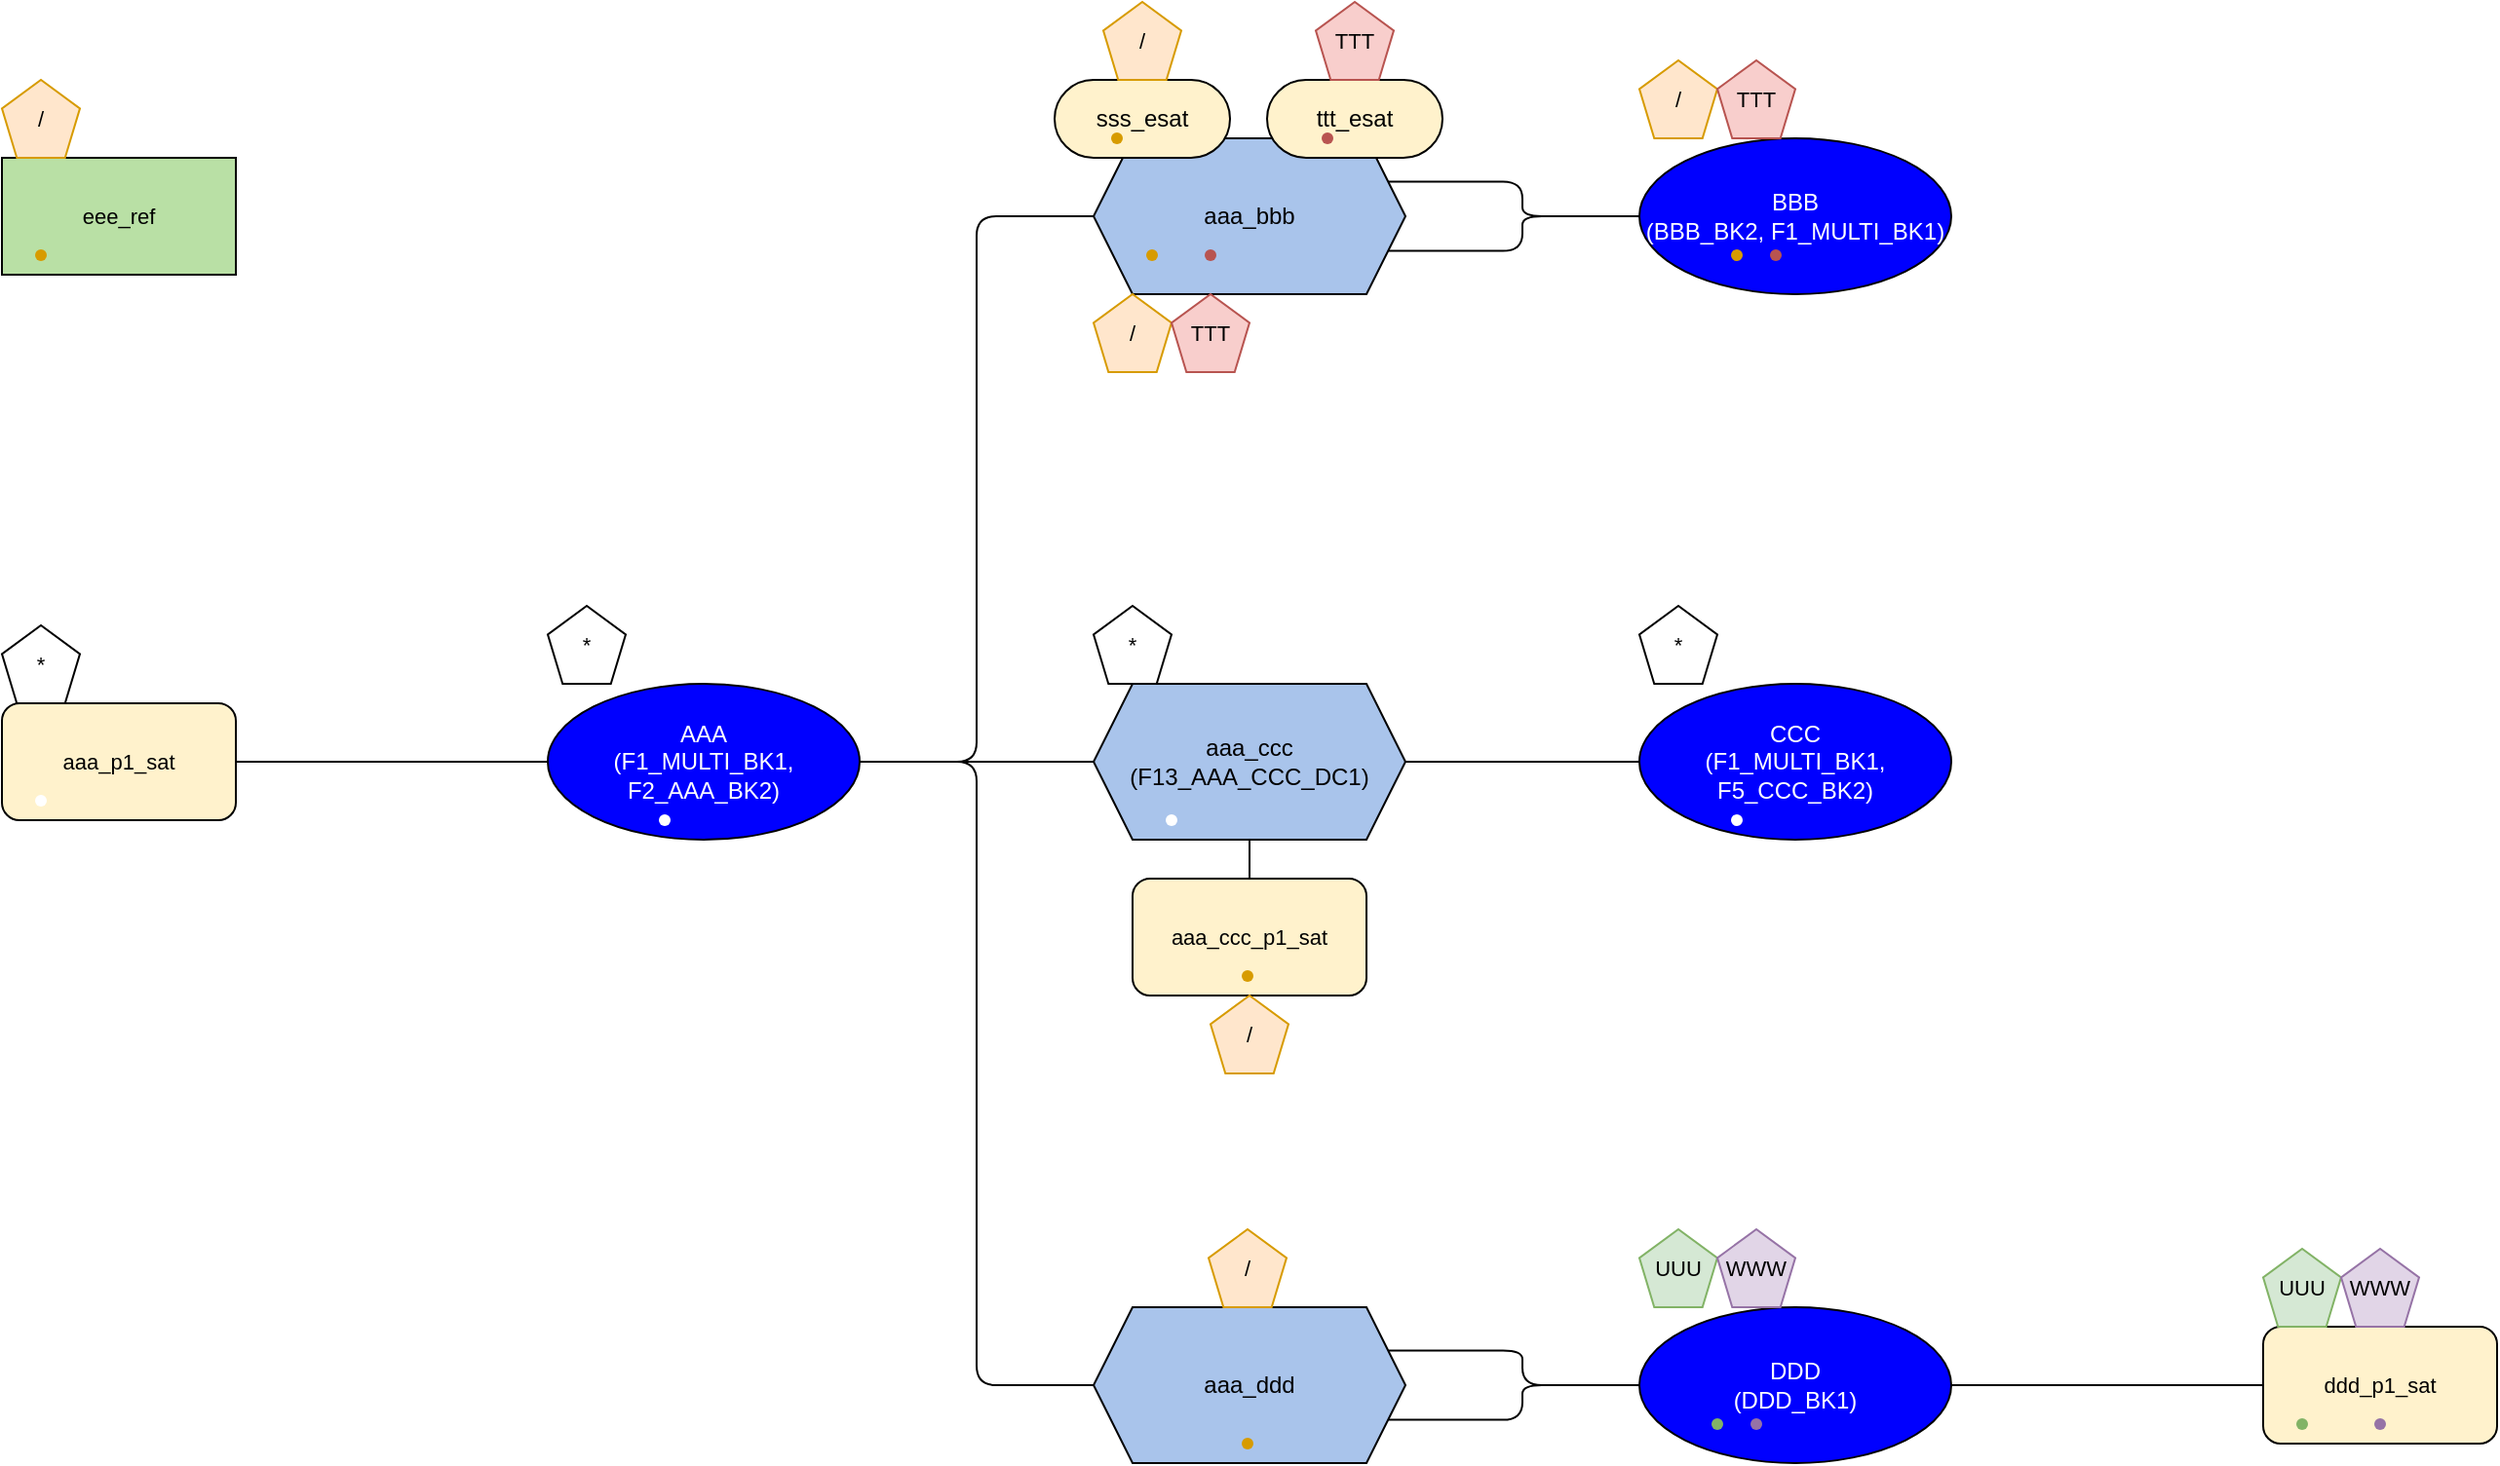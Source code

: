 <mxfile version="22.0.3" type="device">
  <diagram name="Seite-1" id="--ozfM8hDy5gh06NpCwV">
    <mxGraphModel dx="2901" dy="1204" grid="1" gridSize="10" guides="1" tooltips="1" connect="1" arrows="1" fold="1" page="1" pageScale="1" pageWidth="827" pageHeight="1169" math="0" shadow="0">
      <root>
        <mxCell id="0" />
        <mxCell id="1" parent="0" />
        <mxCell id="crZmofNMqnxurM5i3zVq-5" style="edgeStyle=orthogonalEdgeStyle;rounded=1;orthogonalLoop=1;jettySize=auto;html=1;exitX=1;exitY=0.75;exitDx=0;exitDy=0;endArrow=none;endFill=0;" edge="1" parent="1" source="crZmofNMqnxurM5i3zVq-1" target="crZmofNMqnxurM5i3zVq-3">
          <mxGeometry relative="1" as="geometry" />
        </mxCell>
        <mxCell id="crZmofNMqnxurM5i3zVq-1" value="aaa_bbb" style="shape=hexagon;perimeter=hexagonPerimeter2;whiteSpace=wrap;html=1;fixedSize=1;fillColor=#A9C4EB;" vertex="1" parent="1">
          <mxGeometry x="280" y="200" width="160" height="80" as="geometry" />
        </mxCell>
        <mxCell id="crZmofNMqnxurM5i3zVq-22" style="edgeStyle=orthogonalEdgeStyle;shape=connector;rounded=1;orthogonalLoop=1;jettySize=auto;html=1;entryX=0;entryY=0.5;entryDx=0;entryDy=0;labelBackgroundColor=default;strokeColor=default;align=center;verticalAlign=middle;fontFamily=Helvetica;fontSize=11;fontColor=default;endArrow=none;endFill=0;" edge="1" parent="1" source="crZmofNMqnxurM5i3zVq-2" target="crZmofNMqnxurM5i3zVq-1">
          <mxGeometry relative="1" as="geometry" />
        </mxCell>
        <mxCell id="crZmofNMqnxurM5i3zVq-2" value="AAA&lt;br&gt;(F1_MULTI_BK1, F2_AAA_BK2)" style="ellipse;whiteSpace=wrap;html=1;fillColor=#0000FF;fontColor=#ffffff;strokeColor=#000000;" vertex="1" parent="1">
          <mxGeometry y="480" width="160" height="80" as="geometry" />
        </mxCell>
        <mxCell id="crZmofNMqnxurM5i3zVq-3" value="BBB&lt;br&gt;(BBB_BK2, F1_MULTI_BK1)" style="ellipse;whiteSpace=wrap;html=1;fillColor=#0000FF;fontColor=#ffffff;strokeColor=#000000;" vertex="1" parent="1">
          <mxGeometry x="560" y="200" width="160" height="80" as="geometry" />
        </mxCell>
        <mxCell id="crZmofNMqnxurM5i3zVq-7" style="edgeStyle=orthogonalEdgeStyle;rounded=1;orthogonalLoop=1;jettySize=auto;html=1;exitX=1;exitY=0.25;exitDx=0;exitDy=0;endArrow=none;endFill=0;entryX=0;entryY=0.5;entryDx=0;entryDy=0;" edge="1" parent="1" source="crZmofNMqnxurM5i3zVq-1" target="crZmofNMqnxurM5i3zVq-3">
          <mxGeometry relative="1" as="geometry">
            <mxPoint x="441" y="268" as="sourcePoint" />
            <mxPoint x="570" y="250" as="targetPoint" />
          </mxGeometry>
        </mxCell>
        <mxCell id="crZmofNMqnxurM5i3zVq-8" value="sss_esat" style="rounded=1;whiteSpace=wrap;html=1;arcSize=50;fillColor=#fff2cc;strokeColor=#000000;" vertex="1" parent="1">
          <mxGeometry x="260" y="170" width="90" height="40" as="geometry" />
        </mxCell>
        <mxCell id="crZmofNMqnxurM5i3zVq-9" value="ttt_esat" style="rounded=1;whiteSpace=wrap;html=1;arcSize=50;fillColor=#fff2cc;strokeColor=#000000;" vertex="1" parent="1">
          <mxGeometry x="369" y="170" width="90" height="40" as="geometry" />
        </mxCell>
        <mxCell id="crZmofNMqnxurM5i3zVq-10" value="CCC&lt;br&gt;(F1_MULTI_BK1, F5_CCC_BK2)" style="ellipse;whiteSpace=wrap;html=1;fillColor=#0000FF;fontColor=#ffffff;strokeColor=#000000;" vertex="1" parent="1">
          <mxGeometry x="560" y="480" width="160" height="80" as="geometry" />
        </mxCell>
        <mxCell id="crZmofNMqnxurM5i3zVq-12" style="edgeStyle=orthogonalEdgeStyle;shape=connector;curved=1;rounded=0;orthogonalLoop=1;jettySize=auto;html=1;entryX=0;entryY=0.5;entryDx=0;entryDy=0;labelBackgroundColor=default;strokeColor=default;align=center;verticalAlign=middle;fontFamily=Helvetica;fontSize=11;fontColor=default;endArrow=none;endFill=0;" edge="1" parent="1" source="crZmofNMqnxurM5i3zVq-11" target="crZmofNMqnxurM5i3zVq-10">
          <mxGeometry relative="1" as="geometry" />
        </mxCell>
        <mxCell id="crZmofNMqnxurM5i3zVq-13" style="edgeStyle=orthogonalEdgeStyle;shape=connector;rounded=1;orthogonalLoop=1;jettySize=auto;html=1;entryX=1;entryY=0.5;entryDx=0;entryDy=0;labelBackgroundColor=default;strokeColor=default;align=center;verticalAlign=middle;fontFamily=Helvetica;fontSize=11;fontColor=default;endArrow=none;endFill=0;" edge="1" parent="1" source="crZmofNMqnxurM5i3zVq-11" target="crZmofNMqnxurM5i3zVq-2">
          <mxGeometry relative="1" as="geometry" />
        </mxCell>
        <mxCell id="crZmofNMqnxurM5i3zVq-17" style="edgeStyle=orthogonalEdgeStyle;shape=connector;curved=1;rounded=0;orthogonalLoop=1;jettySize=auto;html=1;entryX=0.5;entryY=0;entryDx=0;entryDy=0;labelBackgroundColor=default;strokeColor=default;align=center;verticalAlign=middle;fontFamily=Helvetica;fontSize=11;fontColor=default;endArrow=none;endFill=0;" edge="1" parent="1" source="crZmofNMqnxurM5i3zVq-11" target="crZmofNMqnxurM5i3zVq-16">
          <mxGeometry relative="1" as="geometry" />
        </mxCell>
        <mxCell id="crZmofNMqnxurM5i3zVq-11" value="aaa_ccc&lt;br&gt;(F13_AAA_CCC_DC1)" style="shape=hexagon;perimeter=hexagonPerimeter2;whiteSpace=wrap;html=1;fixedSize=1;fillColor=#A9C4EB;" vertex="1" parent="1">
          <mxGeometry x="280" y="480" width="160" height="80" as="geometry" />
        </mxCell>
        <mxCell id="crZmofNMqnxurM5i3zVq-16" value="aaa_ccc_p1_sat" style="rounded=1;whiteSpace=wrap;html=1;fontFamily=Helvetica;fontSize=11;fillColor=#fff2cc;strokeColor=#000000;" vertex="1" parent="1">
          <mxGeometry x="300" y="580" width="120" height="60" as="geometry" />
        </mxCell>
        <mxCell id="crZmofNMqnxurM5i3zVq-24" style="edgeStyle=orthogonalEdgeStyle;shape=connector;rounded=1;orthogonalLoop=1;jettySize=auto;html=1;entryX=1;entryY=0.25;entryDx=0;entryDy=0;labelBackgroundColor=default;strokeColor=default;align=center;verticalAlign=middle;fontFamily=Helvetica;fontSize=11;fontColor=default;endArrow=none;endFill=0;" edge="1" parent="1" source="crZmofNMqnxurM5i3zVq-18" target="crZmofNMqnxurM5i3zVq-19">
          <mxGeometry relative="1" as="geometry" />
        </mxCell>
        <mxCell id="crZmofNMqnxurM5i3zVq-18" value="DDD&lt;br&gt;(DDD_BK1)" style="ellipse;whiteSpace=wrap;html=1;fillColor=#0000FF;fontColor=#ffffff;strokeColor=#000000;" vertex="1" parent="1">
          <mxGeometry x="560" y="800" width="160" height="80" as="geometry" />
        </mxCell>
        <mxCell id="crZmofNMqnxurM5i3zVq-20" style="edgeStyle=orthogonalEdgeStyle;shape=connector;rounded=1;orthogonalLoop=1;jettySize=auto;html=1;entryX=0;entryY=0.5;entryDx=0;entryDy=0;labelBackgroundColor=default;strokeColor=default;align=center;verticalAlign=middle;fontFamily=Helvetica;fontSize=11;fontColor=default;endArrow=none;endFill=0;exitX=1;exitY=0.75;exitDx=0;exitDy=0;" edge="1" parent="1" source="crZmofNMqnxurM5i3zVq-19" target="crZmofNMqnxurM5i3zVq-18">
          <mxGeometry relative="1" as="geometry" />
        </mxCell>
        <mxCell id="crZmofNMqnxurM5i3zVq-21" style="edgeStyle=orthogonalEdgeStyle;shape=connector;rounded=1;orthogonalLoop=1;jettySize=auto;html=1;entryX=1;entryY=0.5;entryDx=0;entryDy=0;labelBackgroundColor=default;strokeColor=default;align=center;verticalAlign=middle;fontFamily=Helvetica;fontSize=11;fontColor=default;endArrow=none;endFill=0;" edge="1" parent="1" source="crZmofNMqnxurM5i3zVq-19" target="crZmofNMqnxurM5i3zVq-2">
          <mxGeometry relative="1" as="geometry" />
        </mxCell>
        <mxCell id="crZmofNMqnxurM5i3zVq-19" value="aaa_ddd&lt;br&gt;" style="shape=hexagon;perimeter=hexagonPerimeter2;whiteSpace=wrap;html=1;fixedSize=1;fillColor=#A9C4EB;" vertex="1" parent="1">
          <mxGeometry x="280" y="800" width="160" height="80" as="geometry" />
        </mxCell>
        <mxCell id="crZmofNMqnxurM5i3zVq-26" style="edgeStyle=orthogonalEdgeStyle;shape=connector;rounded=1;orthogonalLoop=1;jettySize=auto;html=1;labelBackgroundColor=default;strokeColor=default;align=center;verticalAlign=middle;fontFamily=Helvetica;fontSize=11;fontColor=default;endArrow=none;endFill=0;" edge="1" parent="1" source="crZmofNMqnxurM5i3zVq-25" target="crZmofNMqnxurM5i3zVq-2">
          <mxGeometry relative="1" as="geometry" />
        </mxCell>
        <mxCell id="crZmofNMqnxurM5i3zVq-25" value="aaa_p1_sat" style="rounded=1;whiteSpace=wrap;html=1;fontFamily=Helvetica;fontSize=11;fillColor=#fff2cc;strokeColor=#000000;" vertex="1" parent="1">
          <mxGeometry x="-280" y="490" width="120" height="60" as="geometry" />
        </mxCell>
        <mxCell id="crZmofNMqnxurM5i3zVq-28" style="edgeStyle=orthogonalEdgeStyle;shape=connector;rounded=1;orthogonalLoop=1;jettySize=auto;html=1;labelBackgroundColor=default;strokeColor=default;align=center;verticalAlign=middle;fontFamily=Helvetica;fontSize=11;fontColor=default;endArrow=none;endFill=0;entryX=1;entryY=0.5;entryDx=0;entryDy=0;" edge="1" parent="1" source="crZmofNMqnxurM5i3zVq-27" target="crZmofNMqnxurM5i3zVq-18">
          <mxGeometry relative="1" as="geometry">
            <mxPoint x="690" y="840" as="targetPoint" />
          </mxGeometry>
        </mxCell>
        <mxCell id="crZmofNMqnxurM5i3zVq-27" value="ddd_p1_sat" style="rounded=1;whiteSpace=wrap;html=1;fontFamily=Helvetica;fontSize=11;fillColor=#fff2cc;strokeColor=#000000;" vertex="1" parent="1">
          <mxGeometry x="880" y="810" width="120" height="60" as="geometry" />
        </mxCell>
        <mxCell id="crZmofNMqnxurM5i3zVq-29" value="eee_ref" style="rounded=0;whiteSpace=wrap;html=1;strokeColor=#000000;align=center;verticalAlign=middle;fontFamily=Helvetica;fontSize=11;fontColor=default;fillColor=#B9E0A5;" vertex="1" parent="1">
          <mxGeometry x="-280" y="210" width="120" height="60" as="geometry" />
        </mxCell>
        <mxCell id="crZmofNMqnxurM5i3zVq-32" value="*" style="whiteSpace=wrap;html=1;shape=mxgraph.basic.pentagon;rounded=1;align=center;verticalAlign=middle;fontFamily=Helvetica;fontSize=11;" vertex="1" parent="1">
          <mxGeometry y="440" width="40" height="40" as="geometry" />
        </mxCell>
        <mxCell id="crZmofNMqnxurM5i3zVq-33" value="" style="shape=waypoint;sketch=0;fillStyle=solid;size=6;pointerEvents=1;points=[];resizable=0;rotatable=0;perimeter=centerPerimeter;snapToPoint=1;rounded=1;align=center;verticalAlign=middle;fontFamily=Helvetica;fontSize=11;html=1;strokeColor=#FFFFFF;" vertex="1" parent="1">
          <mxGeometry x="50" y="540" width="20" height="20" as="geometry" />
        </mxCell>
        <mxCell id="crZmofNMqnxurM5i3zVq-34" value="*" style="whiteSpace=wrap;html=1;shape=mxgraph.basic.pentagon;rounded=1;align=center;verticalAlign=middle;fontFamily=Helvetica;fontSize=11;" vertex="1" parent="1">
          <mxGeometry x="-280" y="450" width="40" height="40" as="geometry" />
        </mxCell>
        <mxCell id="crZmofNMqnxurM5i3zVq-35" value="" style="shape=waypoint;sketch=0;fillStyle=solid;size=6;pointerEvents=1;points=[];resizable=0;rotatable=0;perimeter=centerPerimeter;snapToPoint=1;rounded=1;align=center;verticalAlign=middle;fontFamily=Helvetica;fontSize=11;html=1;strokeColor=#FFFFFF;" vertex="1" parent="1">
          <mxGeometry x="-270" y="530" width="20" height="20" as="geometry" />
        </mxCell>
        <mxCell id="crZmofNMqnxurM5i3zVq-36" value="/" style="whiteSpace=wrap;html=1;shape=mxgraph.basic.pentagon;rounded=1;align=center;verticalAlign=middle;fontFamily=Helvetica;fontSize=11;fillColor=#ffe6cc;strokeColor=#d79b00;" vertex="1" parent="1">
          <mxGeometry x="280" y="280" width="40" height="40" as="geometry" />
        </mxCell>
        <mxCell id="crZmofNMqnxurM5i3zVq-39" value="" style="shape=waypoint;sketch=0;fillStyle=solid;size=6;pointerEvents=1;points=[];resizable=0;rotatable=0;perimeter=centerPerimeter;snapToPoint=1;rounded=1;align=center;verticalAlign=middle;fontFamily=Helvetica;fontSize=11;html=1;strokeColor=#d79b00;fillColor=#ffe6cc;" vertex="1" parent="1">
          <mxGeometry x="300" y="250" width="20" height="20" as="geometry" />
        </mxCell>
        <mxCell id="crZmofNMqnxurM5i3zVq-40" value="TTT" style="whiteSpace=wrap;html=1;shape=mxgraph.basic.pentagon;rounded=1;align=center;verticalAlign=middle;fontFamily=Helvetica;fontSize=11;fillColor=#f8cecc;strokeColor=#b85450;" vertex="1" parent="1">
          <mxGeometry x="320" y="280" width="40" height="40" as="geometry" />
        </mxCell>
        <mxCell id="crZmofNMqnxurM5i3zVq-41" value="" style="shape=waypoint;sketch=0;fillStyle=solid;size=6;pointerEvents=1;points=[];resizable=0;rotatable=0;perimeter=centerPerimeter;snapToPoint=1;rounded=1;align=center;verticalAlign=middle;fontFamily=Helvetica;fontSize=11;html=1;strokeColor=#b85450;fillColor=#f8cecc;" vertex="1" parent="1">
          <mxGeometry x="330" y="250" width="20" height="20" as="geometry" />
        </mxCell>
        <mxCell id="crZmofNMqnxurM5i3zVq-42" value="/" style="whiteSpace=wrap;html=1;shape=mxgraph.basic.pentagon;rounded=1;align=center;verticalAlign=middle;fontFamily=Helvetica;fontSize=11;fillColor=#ffe6cc;strokeColor=#d79b00;" vertex="1" parent="1">
          <mxGeometry x="285" y="130" width="40" height="40" as="geometry" />
        </mxCell>
        <mxCell id="crZmofNMqnxurM5i3zVq-43" value="" style="shape=waypoint;sketch=0;fillStyle=solid;size=6;pointerEvents=1;points=[];resizable=0;rotatable=0;perimeter=centerPerimeter;snapToPoint=1;rounded=1;align=center;verticalAlign=middle;fontFamily=Helvetica;fontSize=11;html=1;strokeColor=#d79b00;fillColor=#ffe6cc;" vertex="1" parent="1">
          <mxGeometry x="282" y="190" width="20" height="20" as="geometry" />
        </mxCell>
        <mxCell id="crZmofNMqnxurM5i3zVq-45" value="TTT" style="whiteSpace=wrap;html=1;shape=mxgraph.basic.pentagon;rounded=1;align=center;verticalAlign=middle;fontFamily=Helvetica;fontSize=11;fillColor=#f8cecc;strokeColor=#b85450;" vertex="1" parent="1">
          <mxGeometry x="394" y="130" width="40" height="40" as="geometry" />
        </mxCell>
        <mxCell id="crZmofNMqnxurM5i3zVq-47" value="" style="shape=waypoint;sketch=0;fillStyle=solid;size=6;pointerEvents=1;points=[];resizable=0;rotatable=0;perimeter=centerPerimeter;snapToPoint=1;rounded=1;align=center;verticalAlign=middle;fontFamily=Helvetica;fontSize=11;html=1;strokeColor=#b85450;fillColor=#f8cecc;" vertex="1" parent="1">
          <mxGeometry x="390" y="190" width="20" height="20" as="geometry" />
        </mxCell>
        <mxCell id="crZmofNMqnxurM5i3zVq-48" value="*" style="whiteSpace=wrap;html=1;shape=mxgraph.basic.pentagon;rounded=1;align=center;verticalAlign=middle;fontFamily=Helvetica;fontSize=11;" vertex="1" parent="1">
          <mxGeometry x="560" y="440" width="40" height="40" as="geometry" />
        </mxCell>
        <mxCell id="crZmofNMqnxurM5i3zVq-49" value="" style="shape=waypoint;sketch=0;fillStyle=solid;size=6;pointerEvents=1;points=[];resizable=0;rotatable=0;perimeter=centerPerimeter;snapToPoint=1;rounded=1;align=center;verticalAlign=middle;fontFamily=Helvetica;fontSize=11;html=1;strokeColor=#FFFFFF;" vertex="1" parent="1">
          <mxGeometry x="600" y="540" width="20" height="20" as="geometry" />
        </mxCell>
        <mxCell id="crZmofNMqnxurM5i3zVq-50" value="*" style="whiteSpace=wrap;html=1;shape=mxgraph.basic.pentagon;rounded=1;align=center;verticalAlign=middle;fontFamily=Helvetica;fontSize=11;" vertex="1" parent="1">
          <mxGeometry x="280" y="440" width="40" height="40" as="geometry" />
        </mxCell>
        <mxCell id="crZmofNMqnxurM5i3zVq-51" value="" style="shape=waypoint;sketch=0;fillStyle=solid;size=6;pointerEvents=1;points=[];resizable=0;rotatable=0;perimeter=centerPerimeter;snapToPoint=1;rounded=1;align=center;verticalAlign=middle;fontFamily=Helvetica;fontSize=11;html=1;strokeColor=#FFFFFF;" vertex="1" parent="1">
          <mxGeometry x="310" y="540" width="20" height="20" as="geometry" />
        </mxCell>
        <mxCell id="crZmofNMqnxurM5i3zVq-52" value="/" style="whiteSpace=wrap;html=1;shape=mxgraph.basic.pentagon;rounded=1;align=center;verticalAlign=middle;fontFamily=Helvetica;fontSize=11;fillColor=#ffe6cc;strokeColor=#d79b00;" vertex="1" parent="1">
          <mxGeometry x="340" y="640" width="40" height="40" as="geometry" />
        </mxCell>
        <mxCell id="crZmofNMqnxurM5i3zVq-53" value="" style="shape=waypoint;sketch=0;fillStyle=solid;size=6;pointerEvents=1;points=[];resizable=0;rotatable=0;perimeter=centerPerimeter;snapToPoint=1;rounded=1;align=center;verticalAlign=middle;fontFamily=Helvetica;fontSize=11;html=1;strokeColor=#d79b00;fillColor=#ffe6cc;" vertex="1" parent="1">
          <mxGeometry x="349" y="620" width="20" height="20" as="geometry" />
        </mxCell>
        <mxCell id="crZmofNMqnxurM5i3zVq-54" value="UUU" style="whiteSpace=wrap;html=1;shape=mxgraph.basic.pentagon;rounded=1;align=center;verticalAlign=middle;fontFamily=Helvetica;fontSize=11;fillColor=#d5e8d4;strokeColor=#82b366;" vertex="1" parent="1">
          <mxGeometry x="560" y="760" width="40" height="40" as="geometry" />
        </mxCell>
        <mxCell id="crZmofNMqnxurM5i3zVq-55" value="" style="shape=waypoint;sketch=0;fillStyle=solid;size=6;pointerEvents=1;points=[];resizable=0;rotatable=0;perimeter=centerPerimeter;snapToPoint=1;rounded=1;align=center;verticalAlign=middle;fontFamily=Helvetica;fontSize=11;html=1;strokeColor=#82b366;fillColor=#d5e8d4;" vertex="1" parent="1">
          <mxGeometry x="590" y="850" width="20" height="20" as="geometry" />
        </mxCell>
        <mxCell id="crZmofNMqnxurM5i3zVq-56" value="WWW" style="whiteSpace=wrap;html=1;shape=mxgraph.basic.pentagon;rounded=1;align=center;verticalAlign=middle;fontFamily=Helvetica;fontSize=11;fillColor=#e1d5e7;strokeColor=#9673a6;" vertex="1" parent="1">
          <mxGeometry x="600" y="760" width="40" height="40" as="geometry" />
        </mxCell>
        <mxCell id="crZmofNMqnxurM5i3zVq-57" value="" style="shape=waypoint;sketch=0;fillStyle=solid;size=6;pointerEvents=1;points=[];resizable=0;rotatable=0;perimeter=centerPerimeter;snapToPoint=1;rounded=1;align=center;verticalAlign=middle;fontFamily=Helvetica;fontSize=11;html=1;strokeColor=#9673a6;fillColor=#e1d5e7;" vertex="1" parent="1">
          <mxGeometry x="610" y="850" width="20" height="20" as="geometry" />
        </mxCell>
        <mxCell id="crZmofNMqnxurM5i3zVq-58" value="/" style="whiteSpace=wrap;html=1;shape=mxgraph.basic.pentagon;rounded=1;align=center;verticalAlign=middle;fontFamily=Helvetica;fontSize=11;fillColor=#ffe6cc;strokeColor=#d79b00;" vertex="1" parent="1">
          <mxGeometry x="339" y="760" width="40" height="40" as="geometry" />
        </mxCell>
        <mxCell id="crZmofNMqnxurM5i3zVq-59" value="" style="shape=waypoint;sketch=0;fillStyle=solid;size=6;pointerEvents=1;points=[];resizable=0;rotatable=0;perimeter=centerPerimeter;snapToPoint=1;rounded=1;align=center;verticalAlign=middle;fontFamily=Helvetica;fontSize=11;html=1;strokeColor=#d79b00;fillColor=#ffe6cc;" vertex="1" parent="1">
          <mxGeometry x="349" y="860" width="20" height="20" as="geometry" />
        </mxCell>
        <mxCell id="crZmofNMqnxurM5i3zVq-60" value="UUU" style="whiteSpace=wrap;html=1;shape=mxgraph.basic.pentagon;rounded=1;align=center;verticalAlign=middle;fontFamily=Helvetica;fontSize=11;fillColor=#d5e8d4;strokeColor=#82b366;" vertex="1" parent="1">
          <mxGeometry x="880" y="770" width="40" height="40" as="geometry" />
        </mxCell>
        <mxCell id="crZmofNMqnxurM5i3zVq-61" value="" style="shape=waypoint;sketch=0;fillStyle=solid;size=6;pointerEvents=1;points=[];resizable=0;rotatable=0;perimeter=centerPerimeter;snapToPoint=1;rounded=1;align=center;verticalAlign=middle;fontFamily=Helvetica;fontSize=11;html=1;strokeColor=#82b366;fillColor=#d5e8d4;" vertex="1" parent="1">
          <mxGeometry x="890" y="850" width="20" height="20" as="geometry" />
        </mxCell>
        <mxCell id="crZmofNMqnxurM5i3zVq-62" value="WWW" style="whiteSpace=wrap;html=1;shape=mxgraph.basic.pentagon;rounded=1;align=center;verticalAlign=middle;fontFamily=Helvetica;fontSize=11;fillColor=#e1d5e7;strokeColor=#9673a6;" vertex="1" parent="1">
          <mxGeometry x="920" y="770" width="40" height="40" as="geometry" />
        </mxCell>
        <mxCell id="crZmofNMqnxurM5i3zVq-63" value="" style="shape=waypoint;sketch=0;fillStyle=solid;size=6;pointerEvents=1;points=[];resizable=0;rotatable=0;perimeter=centerPerimeter;snapToPoint=1;rounded=1;align=center;verticalAlign=middle;fontFamily=Helvetica;fontSize=11;html=1;strokeColor=#9673a6;fillColor=#e1d5e7;" vertex="1" parent="1">
          <mxGeometry x="930" y="850" width="20" height="20" as="geometry" />
        </mxCell>
        <mxCell id="crZmofNMqnxurM5i3zVq-64" value="/" style="whiteSpace=wrap;html=1;shape=mxgraph.basic.pentagon;rounded=1;align=center;verticalAlign=middle;fontFamily=Helvetica;fontSize=11;fillColor=#ffe6cc;strokeColor=#d79b00;" vertex="1" parent="1">
          <mxGeometry x="-280" y="170" width="40" height="40" as="geometry" />
        </mxCell>
        <mxCell id="crZmofNMqnxurM5i3zVq-65" value="" style="shape=waypoint;sketch=0;fillStyle=solid;size=6;pointerEvents=1;points=[];resizable=0;rotatable=0;perimeter=centerPerimeter;snapToPoint=1;rounded=1;align=center;verticalAlign=middle;fontFamily=Helvetica;fontSize=11;html=1;strokeColor=#d79b00;fillColor=#ffe6cc;" vertex="1" parent="1">
          <mxGeometry x="-270" y="250" width="20" height="20" as="geometry" />
        </mxCell>
        <mxCell id="crZmofNMqnxurM5i3zVq-66" value="/" style="whiteSpace=wrap;html=1;shape=mxgraph.basic.pentagon;rounded=1;align=center;verticalAlign=middle;fontFamily=Helvetica;fontSize=11;fillColor=#ffe6cc;strokeColor=#d79b00;" vertex="1" parent="1">
          <mxGeometry x="560" y="160" width="40" height="40" as="geometry" />
        </mxCell>
        <mxCell id="crZmofNMqnxurM5i3zVq-67" value="" style="shape=waypoint;sketch=0;fillStyle=solid;size=6;pointerEvents=1;points=[];resizable=0;rotatable=0;perimeter=centerPerimeter;snapToPoint=1;rounded=1;align=center;verticalAlign=middle;fontFamily=Helvetica;fontSize=11;html=1;strokeColor=#d79b00;fillColor=#ffe6cc;" vertex="1" parent="1">
          <mxGeometry x="600" y="250" width="20" height="20" as="geometry" />
        </mxCell>
        <mxCell id="crZmofNMqnxurM5i3zVq-68" value="TTT" style="whiteSpace=wrap;html=1;shape=mxgraph.basic.pentagon;rounded=1;align=center;verticalAlign=middle;fontFamily=Helvetica;fontSize=11;fillColor=#f8cecc;strokeColor=#b85450;" vertex="1" parent="1">
          <mxGeometry x="600" y="160" width="40" height="40" as="geometry" />
        </mxCell>
        <mxCell id="crZmofNMqnxurM5i3zVq-69" value="" style="shape=waypoint;sketch=0;fillStyle=solid;size=6;pointerEvents=1;points=[];resizable=0;rotatable=0;perimeter=centerPerimeter;snapToPoint=1;rounded=1;align=center;verticalAlign=middle;fontFamily=Helvetica;fontSize=11;html=1;strokeColor=#b85450;fillColor=#f8cecc;" vertex="1" parent="1">
          <mxGeometry x="620" y="250" width="20" height="20" as="geometry" />
        </mxCell>
      </root>
    </mxGraphModel>
  </diagram>
</mxfile>
